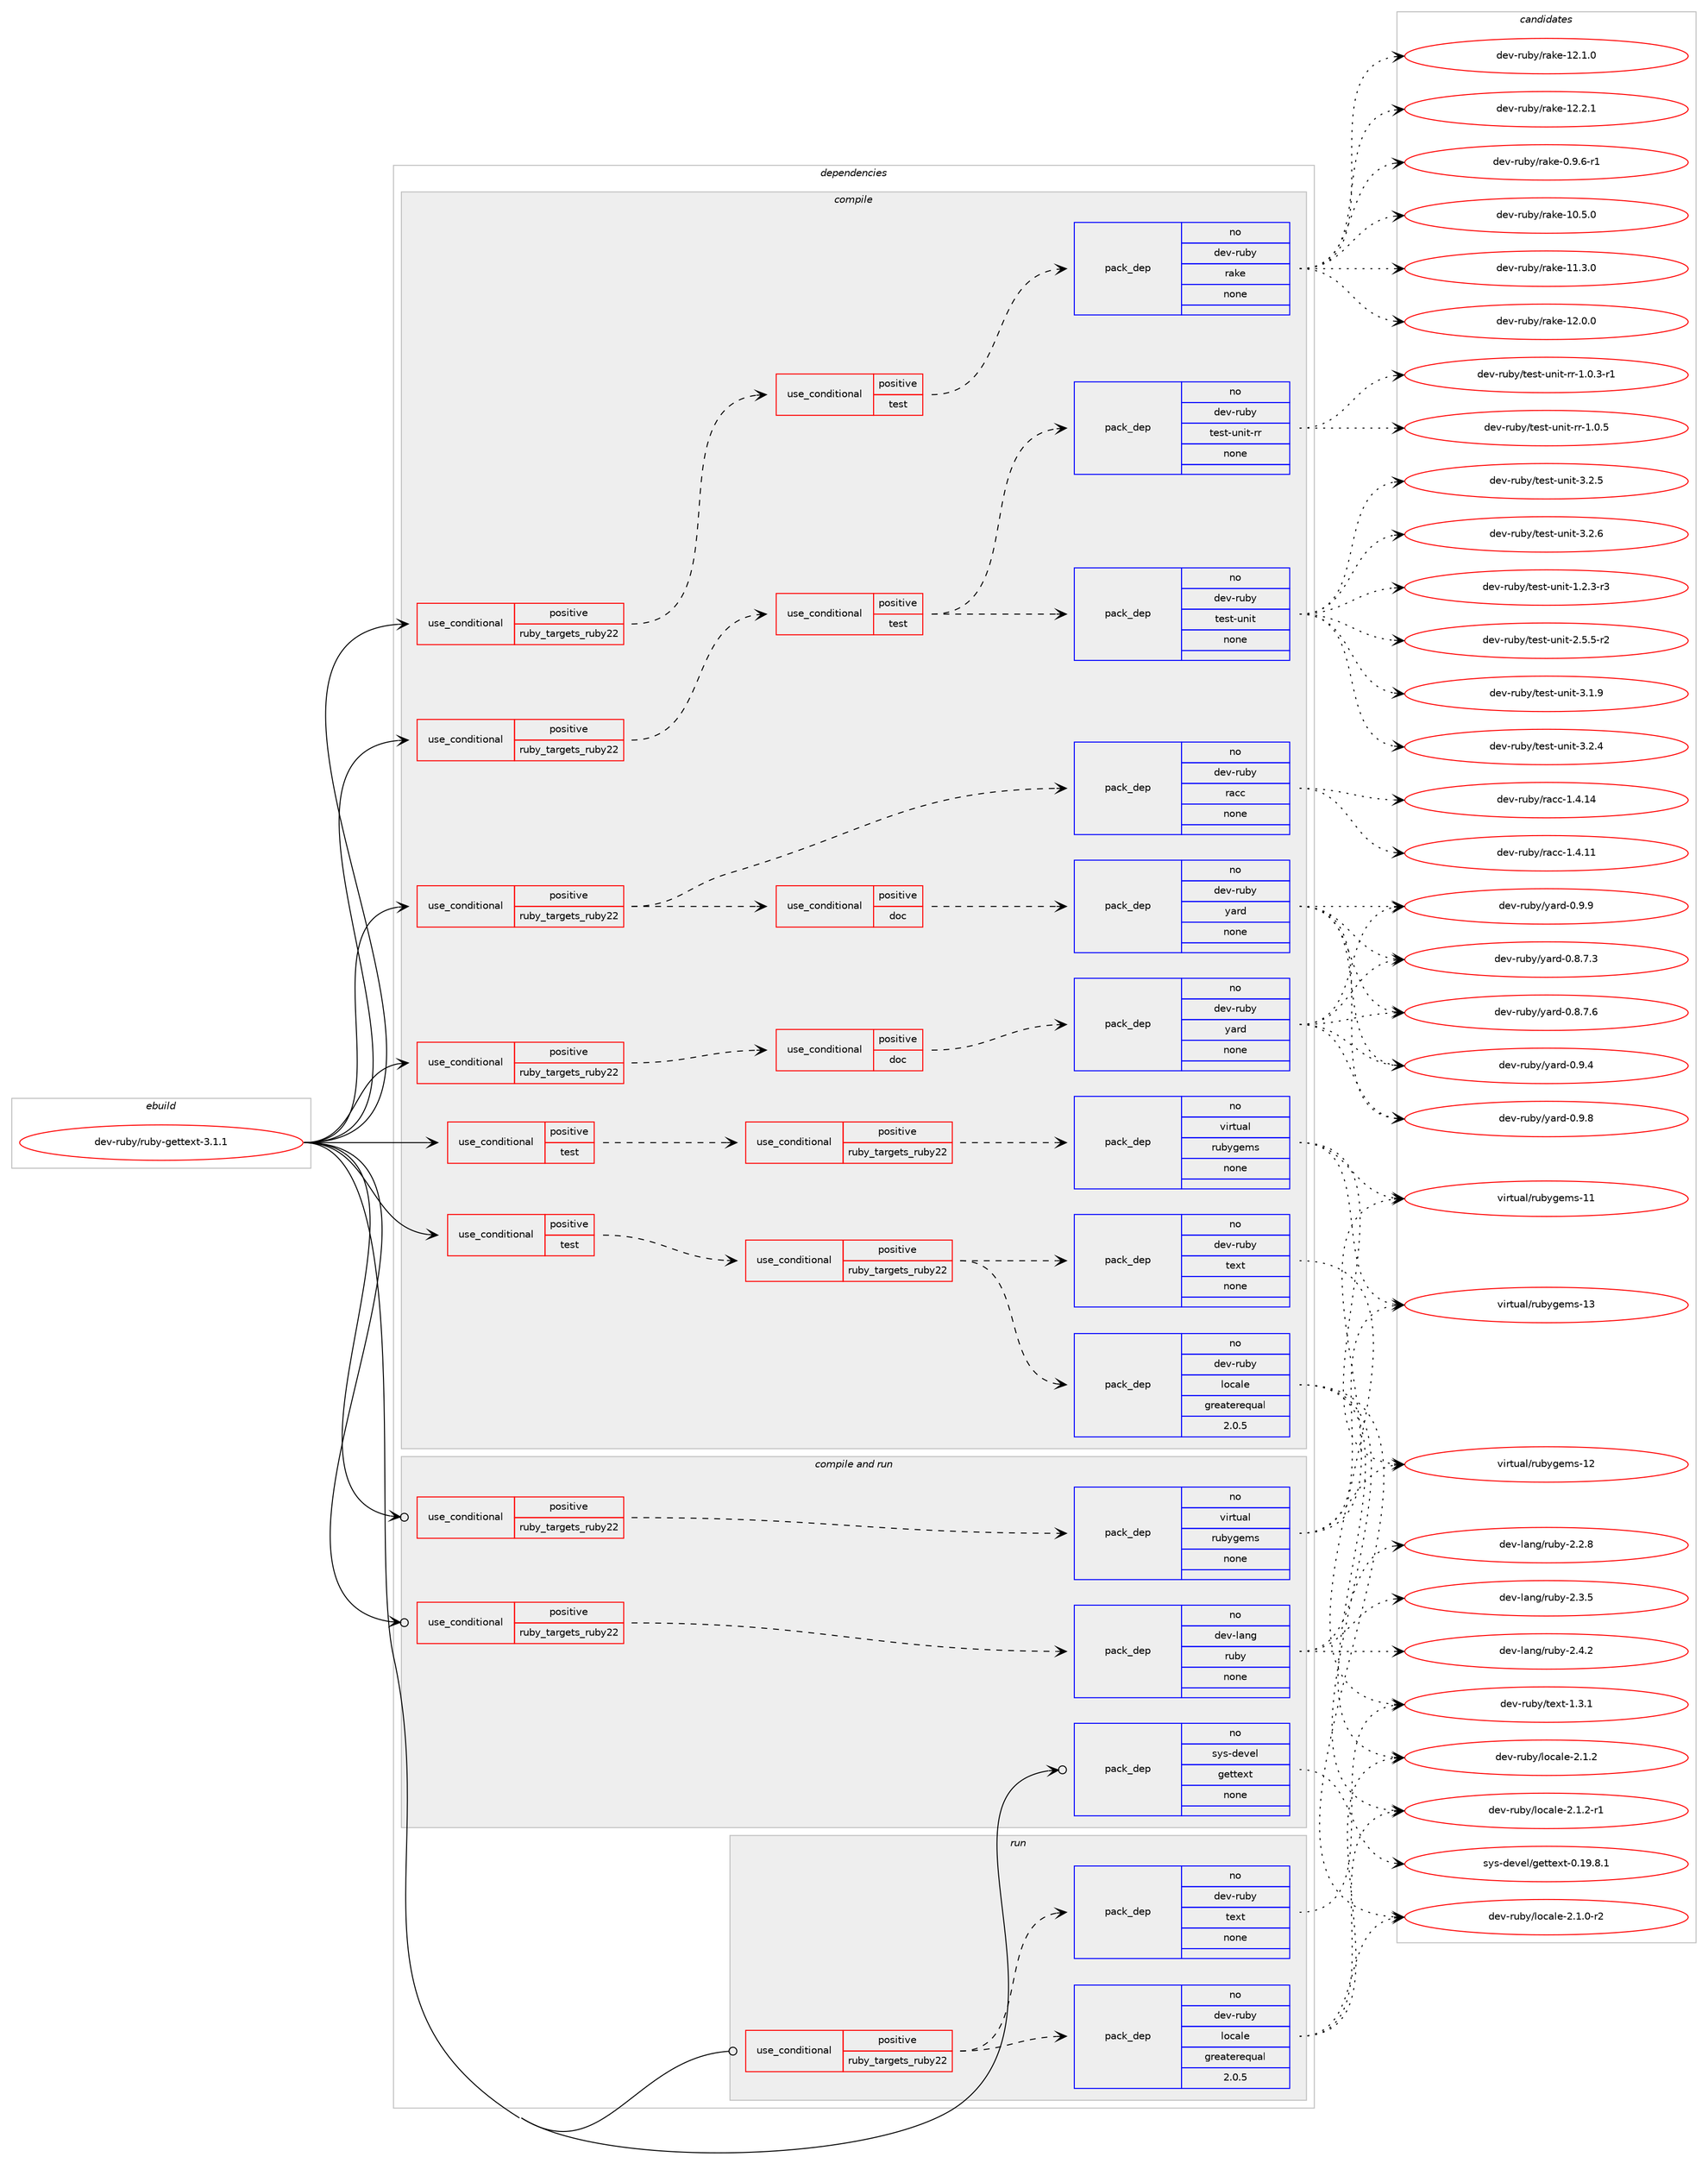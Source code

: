 digraph prolog {

# *************
# Graph options
# *************

newrank=true;
concentrate=true;
compound=true;
graph [rankdir=LR,fontname=Helvetica,fontsize=10,ranksep=1.5];#, ranksep=2.5, nodesep=0.2];
edge  [arrowhead=vee];
node  [fontname=Helvetica,fontsize=10];

# **********
# The ebuild
# **********

subgraph cluster_leftcol {
color=gray;
rank=same;
label=<<i>ebuild</i>>;
id [label="dev-ruby/ruby-gettext-3.1.1", color=red, width=4, href="../dev-ruby/ruby-gettext-3.1.1.svg"];
}

# ****************
# The dependencies
# ****************

subgraph cluster_midcol {
color=gray;
label=<<i>dependencies</i>>;
subgraph cluster_compile {
fillcolor="#eeeeee";
style=filled;
label=<<i>compile</i>>;
subgraph cond70798 {
dependency266116 [label=<<TABLE BORDER="0" CELLBORDER="1" CELLSPACING="0" CELLPADDING="4"><TR><TD ROWSPAN="3" CELLPADDING="10">use_conditional</TD></TR><TR><TD>positive</TD></TR><TR><TD>ruby_targets_ruby22</TD></TR></TABLE>>, shape=none, color=red];
subgraph cond70799 {
dependency266117 [label=<<TABLE BORDER="0" CELLBORDER="1" CELLSPACING="0" CELLPADDING="4"><TR><TD ROWSPAN="3" CELLPADDING="10">use_conditional</TD></TR><TR><TD>positive</TD></TR><TR><TD>doc</TD></TR></TABLE>>, shape=none, color=red];
subgraph pack191204 {
dependency266118 [label=<<TABLE BORDER="0" CELLBORDER="1" CELLSPACING="0" CELLPADDING="4" WIDTH="220"><TR><TD ROWSPAN="6" CELLPADDING="30">pack_dep</TD></TR><TR><TD WIDTH="110">no</TD></TR><TR><TD>dev-ruby</TD></TR><TR><TD>yard</TD></TR><TR><TD>none</TD></TR><TR><TD></TD></TR></TABLE>>, shape=none, color=blue];
}
dependency266117:e -> dependency266118:w [weight=20,style="dashed",arrowhead="vee"];
}
dependency266116:e -> dependency266117:w [weight=20,style="dashed",arrowhead="vee"];
}
id:e -> dependency266116:w [weight=20,style="solid",arrowhead="vee"];
subgraph cond70800 {
dependency266119 [label=<<TABLE BORDER="0" CELLBORDER="1" CELLSPACING="0" CELLPADDING="4"><TR><TD ROWSPAN="3" CELLPADDING="10">use_conditional</TD></TR><TR><TD>positive</TD></TR><TR><TD>ruby_targets_ruby22</TD></TR></TABLE>>, shape=none, color=red];
subgraph cond70801 {
dependency266120 [label=<<TABLE BORDER="0" CELLBORDER="1" CELLSPACING="0" CELLPADDING="4"><TR><TD ROWSPAN="3" CELLPADDING="10">use_conditional</TD></TR><TR><TD>positive</TD></TR><TR><TD>doc</TD></TR></TABLE>>, shape=none, color=red];
subgraph pack191205 {
dependency266121 [label=<<TABLE BORDER="0" CELLBORDER="1" CELLSPACING="0" CELLPADDING="4" WIDTH="220"><TR><TD ROWSPAN="6" CELLPADDING="30">pack_dep</TD></TR><TR><TD WIDTH="110">no</TD></TR><TR><TD>dev-ruby</TD></TR><TR><TD>yard</TD></TR><TR><TD>none</TD></TR><TR><TD></TD></TR></TABLE>>, shape=none, color=blue];
}
dependency266120:e -> dependency266121:w [weight=20,style="dashed",arrowhead="vee"];
}
dependency266119:e -> dependency266120:w [weight=20,style="dashed",arrowhead="vee"];
subgraph pack191206 {
dependency266122 [label=<<TABLE BORDER="0" CELLBORDER="1" CELLSPACING="0" CELLPADDING="4" WIDTH="220"><TR><TD ROWSPAN="6" CELLPADDING="30">pack_dep</TD></TR><TR><TD WIDTH="110">no</TD></TR><TR><TD>dev-ruby</TD></TR><TR><TD>racc</TD></TR><TR><TD>none</TD></TR><TR><TD></TD></TR></TABLE>>, shape=none, color=blue];
}
dependency266119:e -> dependency266122:w [weight=20,style="dashed",arrowhead="vee"];
}
id:e -> dependency266119:w [weight=20,style="solid",arrowhead="vee"];
subgraph cond70802 {
dependency266123 [label=<<TABLE BORDER="0" CELLBORDER="1" CELLSPACING="0" CELLPADDING="4"><TR><TD ROWSPAN="3" CELLPADDING="10">use_conditional</TD></TR><TR><TD>positive</TD></TR><TR><TD>ruby_targets_ruby22</TD></TR></TABLE>>, shape=none, color=red];
subgraph cond70803 {
dependency266124 [label=<<TABLE BORDER="0" CELLBORDER="1" CELLSPACING="0" CELLPADDING="4"><TR><TD ROWSPAN="3" CELLPADDING="10">use_conditional</TD></TR><TR><TD>positive</TD></TR><TR><TD>test</TD></TR></TABLE>>, shape=none, color=red];
subgraph pack191207 {
dependency266125 [label=<<TABLE BORDER="0" CELLBORDER="1" CELLSPACING="0" CELLPADDING="4" WIDTH="220"><TR><TD ROWSPAN="6" CELLPADDING="30">pack_dep</TD></TR><TR><TD WIDTH="110">no</TD></TR><TR><TD>dev-ruby</TD></TR><TR><TD>rake</TD></TR><TR><TD>none</TD></TR><TR><TD></TD></TR></TABLE>>, shape=none, color=blue];
}
dependency266124:e -> dependency266125:w [weight=20,style="dashed",arrowhead="vee"];
}
dependency266123:e -> dependency266124:w [weight=20,style="dashed",arrowhead="vee"];
}
id:e -> dependency266123:w [weight=20,style="solid",arrowhead="vee"];
subgraph cond70804 {
dependency266126 [label=<<TABLE BORDER="0" CELLBORDER="1" CELLSPACING="0" CELLPADDING="4"><TR><TD ROWSPAN="3" CELLPADDING="10">use_conditional</TD></TR><TR><TD>positive</TD></TR><TR><TD>ruby_targets_ruby22</TD></TR></TABLE>>, shape=none, color=red];
subgraph cond70805 {
dependency266127 [label=<<TABLE BORDER="0" CELLBORDER="1" CELLSPACING="0" CELLPADDING="4"><TR><TD ROWSPAN="3" CELLPADDING="10">use_conditional</TD></TR><TR><TD>positive</TD></TR><TR><TD>test</TD></TR></TABLE>>, shape=none, color=red];
subgraph pack191208 {
dependency266128 [label=<<TABLE BORDER="0" CELLBORDER="1" CELLSPACING="0" CELLPADDING="4" WIDTH="220"><TR><TD ROWSPAN="6" CELLPADDING="30">pack_dep</TD></TR><TR><TD WIDTH="110">no</TD></TR><TR><TD>dev-ruby</TD></TR><TR><TD>test-unit</TD></TR><TR><TD>none</TD></TR><TR><TD></TD></TR></TABLE>>, shape=none, color=blue];
}
dependency266127:e -> dependency266128:w [weight=20,style="dashed",arrowhead="vee"];
subgraph pack191209 {
dependency266129 [label=<<TABLE BORDER="0" CELLBORDER="1" CELLSPACING="0" CELLPADDING="4" WIDTH="220"><TR><TD ROWSPAN="6" CELLPADDING="30">pack_dep</TD></TR><TR><TD WIDTH="110">no</TD></TR><TR><TD>dev-ruby</TD></TR><TR><TD>test-unit-rr</TD></TR><TR><TD>none</TD></TR><TR><TD></TD></TR></TABLE>>, shape=none, color=blue];
}
dependency266127:e -> dependency266129:w [weight=20,style="dashed",arrowhead="vee"];
}
dependency266126:e -> dependency266127:w [weight=20,style="dashed",arrowhead="vee"];
}
id:e -> dependency266126:w [weight=20,style="solid",arrowhead="vee"];
subgraph cond70806 {
dependency266130 [label=<<TABLE BORDER="0" CELLBORDER="1" CELLSPACING="0" CELLPADDING="4"><TR><TD ROWSPAN="3" CELLPADDING="10">use_conditional</TD></TR><TR><TD>positive</TD></TR><TR><TD>test</TD></TR></TABLE>>, shape=none, color=red];
subgraph cond70807 {
dependency266131 [label=<<TABLE BORDER="0" CELLBORDER="1" CELLSPACING="0" CELLPADDING="4"><TR><TD ROWSPAN="3" CELLPADDING="10">use_conditional</TD></TR><TR><TD>positive</TD></TR><TR><TD>ruby_targets_ruby22</TD></TR></TABLE>>, shape=none, color=red];
subgraph pack191210 {
dependency266132 [label=<<TABLE BORDER="0" CELLBORDER="1" CELLSPACING="0" CELLPADDING="4" WIDTH="220"><TR><TD ROWSPAN="6" CELLPADDING="30">pack_dep</TD></TR><TR><TD WIDTH="110">no</TD></TR><TR><TD>dev-ruby</TD></TR><TR><TD>locale</TD></TR><TR><TD>greaterequal</TD></TR><TR><TD>2.0.5</TD></TR></TABLE>>, shape=none, color=blue];
}
dependency266131:e -> dependency266132:w [weight=20,style="dashed",arrowhead="vee"];
subgraph pack191211 {
dependency266133 [label=<<TABLE BORDER="0" CELLBORDER="1" CELLSPACING="0" CELLPADDING="4" WIDTH="220"><TR><TD ROWSPAN="6" CELLPADDING="30">pack_dep</TD></TR><TR><TD WIDTH="110">no</TD></TR><TR><TD>dev-ruby</TD></TR><TR><TD>text</TD></TR><TR><TD>none</TD></TR><TR><TD></TD></TR></TABLE>>, shape=none, color=blue];
}
dependency266131:e -> dependency266133:w [weight=20,style="dashed",arrowhead="vee"];
}
dependency266130:e -> dependency266131:w [weight=20,style="dashed",arrowhead="vee"];
}
id:e -> dependency266130:w [weight=20,style="solid",arrowhead="vee"];
subgraph cond70808 {
dependency266134 [label=<<TABLE BORDER="0" CELLBORDER="1" CELLSPACING="0" CELLPADDING="4"><TR><TD ROWSPAN="3" CELLPADDING="10">use_conditional</TD></TR><TR><TD>positive</TD></TR><TR><TD>test</TD></TR></TABLE>>, shape=none, color=red];
subgraph cond70809 {
dependency266135 [label=<<TABLE BORDER="0" CELLBORDER="1" CELLSPACING="0" CELLPADDING="4"><TR><TD ROWSPAN="3" CELLPADDING="10">use_conditional</TD></TR><TR><TD>positive</TD></TR><TR><TD>ruby_targets_ruby22</TD></TR></TABLE>>, shape=none, color=red];
subgraph pack191212 {
dependency266136 [label=<<TABLE BORDER="0" CELLBORDER="1" CELLSPACING="0" CELLPADDING="4" WIDTH="220"><TR><TD ROWSPAN="6" CELLPADDING="30">pack_dep</TD></TR><TR><TD WIDTH="110">no</TD></TR><TR><TD>virtual</TD></TR><TR><TD>rubygems</TD></TR><TR><TD>none</TD></TR><TR><TD></TD></TR></TABLE>>, shape=none, color=blue];
}
dependency266135:e -> dependency266136:w [weight=20,style="dashed",arrowhead="vee"];
}
dependency266134:e -> dependency266135:w [weight=20,style="dashed",arrowhead="vee"];
}
id:e -> dependency266134:w [weight=20,style="solid",arrowhead="vee"];
}
subgraph cluster_compileandrun {
fillcolor="#eeeeee";
style=filled;
label=<<i>compile and run</i>>;
subgraph cond70810 {
dependency266137 [label=<<TABLE BORDER="0" CELLBORDER="1" CELLSPACING="0" CELLPADDING="4"><TR><TD ROWSPAN="3" CELLPADDING="10">use_conditional</TD></TR><TR><TD>positive</TD></TR><TR><TD>ruby_targets_ruby22</TD></TR></TABLE>>, shape=none, color=red];
subgraph pack191213 {
dependency266138 [label=<<TABLE BORDER="0" CELLBORDER="1" CELLSPACING="0" CELLPADDING="4" WIDTH="220"><TR><TD ROWSPAN="6" CELLPADDING="30">pack_dep</TD></TR><TR><TD WIDTH="110">no</TD></TR><TR><TD>dev-lang</TD></TR><TR><TD>ruby</TD></TR><TR><TD>none</TD></TR><TR><TD></TD></TR></TABLE>>, shape=none, color=blue];
}
dependency266137:e -> dependency266138:w [weight=20,style="dashed",arrowhead="vee"];
}
id:e -> dependency266137:w [weight=20,style="solid",arrowhead="odotvee"];
subgraph cond70811 {
dependency266139 [label=<<TABLE BORDER="0" CELLBORDER="1" CELLSPACING="0" CELLPADDING="4"><TR><TD ROWSPAN="3" CELLPADDING="10">use_conditional</TD></TR><TR><TD>positive</TD></TR><TR><TD>ruby_targets_ruby22</TD></TR></TABLE>>, shape=none, color=red];
subgraph pack191214 {
dependency266140 [label=<<TABLE BORDER="0" CELLBORDER="1" CELLSPACING="0" CELLPADDING="4" WIDTH="220"><TR><TD ROWSPAN="6" CELLPADDING="30">pack_dep</TD></TR><TR><TD WIDTH="110">no</TD></TR><TR><TD>virtual</TD></TR><TR><TD>rubygems</TD></TR><TR><TD>none</TD></TR><TR><TD></TD></TR></TABLE>>, shape=none, color=blue];
}
dependency266139:e -> dependency266140:w [weight=20,style="dashed",arrowhead="vee"];
}
id:e -> dependency266139:w [weight=20,style="solid",arrowhead="odotvee"];
subgraph pack191215 {
dependency266141 [label=<<TABLE BORDER="0" CELLBORDER="1" CELLSPACING="0" CELLPADDING="4" WIDTH="220"><TR><TD ROWSPAN="6" CELLPADDING="30">pack_dep</TD></TR><TR><TD WIDTH="110">no</TD></TR><TR><TD>sys-devel</TD></TR><TR><TD>gettext</TD></TR><TR><TD>none</TD></TR><TR><TD></TD></TR></TABLE>>, shape=none, color=blue];
}
id:e -> dependency266141:w [weight=20,style="solid",arrowhead="odotvee"];
}
subgraph cluster_run {
fillcolor="#eeeeee";
style=filled;
label=<<i>run</i>>;
subgraph cond70812 {
dependency266142 [label=<<TABLE BORDER="0" CELLBORDER="1" CELLSPACING="0" CELLPADDING="4"><TR><TD ROWSPAN="3" CELLPADDING="10">use_conditional</TD></TR><TR><TD>positive</TD></TR><TR><TD>ruby_targets_ruby22</TD></TR></TABLE>>, shape=none, color=red];
subgraph pack191216 {
dependency266143 [label=<<TABLE BORDER="0" CELLBORDER="1" CELLSPACING="0" CELLPADDING="4" WIDTH="220"><TR><TD ROWSPAN="6" CELLPADDING="30">pack_dep</TD></TR><TR><TD WIDTH="110">no</TD></TR><TR><TD>dev-ruby</TD></TR><TR><TD>locale</TD></TR><TR><TD>greaterequal</TD></TR><TR><TD>2.0.5</TD></TR></TABLE>>, shape=none, color=blue];
}
dependency266142:e -> dependency266143:w [weight=20,style="dashed",arrowhead="vee"];
subgraph pack191217 {
dependency266144 [label=<<TABLE BORDER="0" CELLBORDER="1" CELLSPACING="0" CELLPADDING="4" WIDTH="220"><TR><TD ROWSPAN="6" CELLPADDING="30">pack_dep</TD></TR><TR><TD WIDTH="110">no</TD></TR><TR><TD>dev-ruby</TD></TR><TR><TD>text</TD></TR><TR><TD>none</TD></TR><TR><TD></TD></TR></TABLE>>, shape=none, color=blue];
}
dependency266142:e -> dependency266144:w [weight=20,style="dashed",arrowhead="vee"];
}
id:e -> dependency266142:w [weight=20,style="solid",arrowhead="odot"];
}
}

# **************
# The candidates
# **************

subgraph cluster_choices {
rank=same;
color=gray;
label=<<i>candidates</i>>;

subgraph choice191204 {
color=black;
nodesep=1;
choice100101118451141179812147121971141004548465646554651 [label="dev-ruby/yard-0.8.7.3", color=red, width=4,href="../dev-ruby/yard-0.8.7.3.svg"];
choice100101118451141179812147121971141004548465646554654 [label="dev-ruby/yard-0.8.7.6", color=red, width=4,href="../dev-ruby/yard-0.8.7.6.svg"];
choice10010111845114117981214712197114100454846574652 [label="dev-ruby/yard-0.9.4", color=red, width=4,href="../dev-ruby/yard-0.9.4.svg"];
choice10010111845114117981214712197114100454846574656 [label="dev-ruby/yard-0.9.8", color=red, width=4,href="../dev-ruby/yard-0.9.8.svg"];
choice10010111845114117981214712197114100454846574657 [label="dev-ruby/yard-0.9.9", color=red, width=4,href="../dev-ruby/yard-0.9.9.svg"];
dependency266118:e -> choice100101118451141179812147121971141004548465646554651:w [style=dotted,weight="100"];
dependency266118:e -> choice100101118451141179812147121971141004548465646554654:w [style=dotted,weight="100"];
dependency266118:e -> choice10010111845114117981214712197114100454846574652:w [style=dotted,weight="100"];
dependency266118:e -> choice10010111845114117981214712197114100454846574656:w [style=dotted,weight="100"];
dependency266118:e -> choice10010111845114117981214712197114100454846574657:w [style=dotted,weight="100"];
}
subgraph choice191205 {
color=black;
nodesep=1;
choice100101118451141179812147121971141004548465646554651 [label="dev-ruby/yard-0.8.7.3", color=red, width=4,href="../dev-ruby/yard-0.8.7.3.svg"];
choice100101118451141179812147121971141004548465646554654 [label="dev-ruby/yard-0.8.7.6", color=red, width=4,href="../dev-ruby/yard-0.8.7.6.svg"];
choice10010111845114117981214712197114100454846574652 [label="dev-ruby/yard-0.9.4", color=red, width=4,href="../dev-ruby/yard-0.9.4.svg"];
choice10010111845114117981214712197114100454846574656 [label="dev-ruby/yard-0.9.8", color=red, width=4,href="../dev-ruby/yard-0.9.8.svg"];
choice10010111845114117981214712197114100454846574657 [label="dev-ruby/yard-0.9.9", color=red, width=4,href="../dev-ruby/yard-0.9.9.svg"];
dependency266121:e -> choice100101118451141179812147121971141004548465646554651:w [style=dotted,weight="100"];
dependency266121:e -> choice100101118451141179812147121971141004548465646554654:w [style=dotted,weight="100"];
dependency266121:e -> choice10010111845114117981214712197114100454846574652:w [style=dotted,weight="100"];
dependency266121:e -> choice10010111845114117981214712197114100454846574656:w [style=dotted,weight="100"];
dependency266121:e -> choice10010111845114117981214712197114100454846574657:w [style=dotted,weight="100"];
}
subgraph choice191206 {
color=black;
nodesep=1;
choice10010111845114117981214711497999945494652464949 [label="dev-ruby/racc-1.4.11", color=red, width=4,href="../dev-ruby/racc-1.4.11.svg"];
choice10010111845114117981214711497999945494652464952 [label="dev-ruby/racc-1.4.14", color=red, width=4,href="../dev-ruby/racc-1.4.14.svg"];
dependency266122:e -> choice10010111845114117981214711497999945494652464949:w [style=dotted,weight="100"];
dependency266122:e -> choice10010111845114117981214711497999945494652464952:w [style=dotted,weight="100"];
}
subgraph choice191207 {
color=black;
nodesep=1;
choice100101118451141179812147114971071014548465746544511449 [label="dev-ruby/rake-0.9.6-r1", color=red, width=4,href="../dev-ruby/rake-0.9.6-r1.svg"];
choice1001011184511411798121471149710710145494846534648 [label="dev-ruby/rake-10.5.0", color=red, width=4,href="../dev-ruby/rake-10.5.0.svg"];
choice1001011184511411798121471149710710145494946514648 [label="dev-ruby/rake-11.3.0", color=red, width=4,href="../dev-ruby/rake-11.3.0.svg"];
choice1001011184511411798121471149710710145495046484648 [label="dev-ruby/rake-12.0.0", color=red, width=4,href="../dev-ruby/rake-12.0.0.svg"];
choice1001011184511411798121471149710710145495046494648 [label="dev-ruby/rake-12.1.0", color=red, width=4,href="../dev-ruby/rake-12.1.0.svg"];
choice1001011184511411798121471149710710145495046504649 [label="dev-ruby/rake-12.2.1", color=red, width=4,href="../dev-ruby/rake-12.2.1.svg"];
dependency266125:e -> choice100101118451141179812147114971071014548465746544511449:w [style=dotted,weight="100"];
dependency266125:e -> choice1001011184511411798121471149710710145494846534648:w [style=dotted,weight="100"];
dependency266125:e -> choice1001011184511411798121471149710710145494946514648:w [style=dotted,weight="100"];
dependency266125:e -> choice1001011184511411798121471149710710145495046484648:w [style=dotted,weight="100"];
dependency266125:e -> choice1001011184511411798121471149710710145495046494648:w [style=dotted,weight="100"];
dependency266125:e -> choice1001011184511411798121471149710710145495046504649:w [style=dotted,weight="100"];
}
subgraph choice191208 {
color=black;
nodesep=1;
choice100101118451141179812147116101115116451171101051164549465046514511451 [label="dev-ruby/test-unit-1.2.3-r3", color=red, width=4,href="../dev-ruby/test-unit-1.2.3-r3.svg"];
choice100101118451141179812147116101115116451171101051164550465346534511450 [label="dev-ruby/test-unit-2.5.5-r2", color=red, width=4,href="../dev-ruby/test-unit-2.5.5-r2.svg"];
choice10010111845114117981214711610111511645117110105116455146494657 [label="dev-ruby/test-unit-3.1.9", color=red, width=4,href="../dev-ruby/test-unit-3.1.9.svg"];
choice10010111845114117981214711610111511645117110105116455146504652 [label="dev-ruby/test-unit-3.2.4", color=red, width=4,href="../dev-ruby/test-unit-3.2.4.svg"];
choice10010111845114117981214711610111511645117110105116455146504653 [label="dev-ruby/test-unit-3.2.5", color=red, width=4,href="../dev-ruby/test-unit-3.2.5.svg"];
choice10010111845114117981214711610111511645117110105116455146504654 [label="dev-ruby/test-unit-3.2.6", color=red, width=4,href="../dev-ruby/test-unit-3.2.6.svg"];
dependency266128:e -> choice100101118451141179812147116101115116451171101051164549465046514511451:w [style=dotted,weight="100"];
dependency266128:e -> choice100101118451141179812147116101115116451171101051164550465346534511450:w [style=dotted,weight="100"];
dependency266128:e -> choice10010111845114117981214711610111511645117110105116455146494657:w [style=dotted,weight="100"];
dependency266128:e -> choice10010111845114117981214711610111511645117110105116455146504652:w [style=dotted,weight="100"];
dependency266128:e -> choice10010111845114117981214711610111511645117110105116455146504653:w [style=dotted,weight="100"];
dependency266128:e -> choice10010111845114117981214711610111511645117110105116455146504654:w [style=dotted,weight="100"];
}
subgraph choice191209 {
color=black;
nodesep=1;
choice10010111845114117981214711610111511645117110105116451141144549464846514511449 [label="dev-ruby/test-unit-rr-1.0.3-r1", color=red, width=4,href="../dev-ruby/test-unit-rr-1.0.3-r1.svg"];
choice1001011184511411798121471161011151164511711010511645114114454946484653 [label="dev-ruby/test-unit-rr-1.0.5", color=red, width=4,href="../dev-ruby/test-unit-rr-1.0.5.svg"];
dependency266129:e -> choice10010111845114117981214711610111511645117110105116451141144549464846514511449:w [style=dotted,weight="100"];
dependency266129:e -> choice1001011184511411798121471161011151164511711010511645114114454946484653:w [style=dotted,weight="100"];
}
subgraph choice191210 {
color=black;
nodesep=1;
choice10010111845114117981214710811199971081014550464946484511450 [label="dev-ruby/locale-2.1.0-r2", color=red, width=4,href="../dev-ruby/locale-2.1.0-r2.svg"];
choice1001011184511411798121471081119997108101455046494650 [label="dev-ruby/locale-2.1.2", color=red, width=4,href="../dev-ruby/locale-2.1.2.svg"];
choice10010111845114117981214710811199971081014550464946504511449 [label="dev-ruby/locale-2.1.2-r1", color=red, width=4,href="../dev-ruby/locale-2.1.2-r1.svg"];
dependency266132:e -> choice10010111845114117981214710811199971081014550464946484511450:w [style=dotted,weight="100"];
dependency266132:e -> choice1001011184511411798121471081119997108101455046494650:w [style=dotted,weight="100"];
dependency266132:e -> choice10010111845114117981214710811199971081014550464946504511449:w [style=dotted,weight="100"];
}
subgraph choice191211 {
color=black;
nodesep=1;
choice100101118451141179812147116101120116454946514649 [label="dev-ruby/text-1.3.1", color=red, width=4,href="../dev-ruby/text-1.3.1.svg"];
dependency266133:e -> choice100101118451141179812147116101120116454946514649:w [style=dotted,weight="100"];
}
subgraph choice191212 {
color=black;
nodesep=1;
choice118105114116117971084711411798121103101109115454949 [label="virtual/rubygems-11", color=red, width=4,href="../virtual/rubygems-11.svg"];
choice118105114116117971084711411798121103101109115454950 [label="virtual/rubygems-12", color=red, width=4,href="../virtual/rubygems-12.svg"];
choice118105114116117971084711411798121103101109115454951 [label="virtual/rubygems-13", color=red, width=4,href="../virtual/rubygems-13.svg"];
dependency266136:e -> choice118105114116117971084711411798121103101109115454949:w [style=dotted,weight="100"];
dependency266136:e -> choice118105114116117971084711411798121103101109115454950:w [style=dotted,weight="100"];
dependency266136:e -> choice118105114116117971084711411798121103101109115454951:w [style=dotted,weight="100"];
}
subgraph choice191213 {
color=black;
nodesep=1;
choice10010111845108971101034711411798121455046504656 [label="dev-lang/ruby-2.2.8", color=red, width=4,href="../dev-lang/ruby-2.2.8.svg"];
choice10010111845108971101034711411798121455046514653 [label="dev-lang/ruby-2.3.5", color=red, width=4,href="../dev-lang/ruby-2.3.5.svg"];
choice10010111845108971101034711411798121455046524650 [label="dev-lang/ruby-2.4.2", color=red, width=4,href="../dev-lang/ruby-2.4.2.svg"];
dependency266138:e -> choice10010111845108971101034711411798121455046504656:w [style=dotted,weight="100"];
dependency266138:e -> choice10010111845108971101034711411798121455046514653:w [style=dotted,weight="100"];
dependency266138:e -> choice10010111845108971101034711411798121455046524650:w [style=dotted,weight="100"];
}
subgraph choice191214 {
color=black;
nodesep=1;
choice118105114116117971084711411798121103101109115454949 [label="virtual/rubygems-11", color=red, width=4,href="../virtual/rubygems-11.svg"];
choice118105114116117971084711411798121103101109115454950 [label="virtual/rubygems-12", color=red, width=4,href="../virtual/rubygems-12.svg"];
choice118105114116117971084711411798121103101109115454951 [label="virtual/rubygems-13", color=red, width=4,href="../virtual/rubygems-13.svg"];
dependency266140:e -> choice118105114116117971084711411798121103101109115454949:w [style=dotted,weight="100"];
dependency266140:e -> choice118105114116117971084711411798121103101109115454950:w [style=dotted,weight="100"];
dependency266140:e -> choice118105114116117971084711411798121103101109115454951:w [style=dotted,weight="100"];
}
subgraph choice191215 {
color=black;
nodesep=1;
choice1151211154510010111810110847103101116116101120116454846495746564649 [label="sys-devel/gettext-0.19.8.1", color=red, width=4,href="../sys-devel/gettext-0.19.8.1.svg"];
dependency266141:e -> choice1151211154510010111810110847103101116116101120116454846495746564649:w [style=dotted,weight="100"];
}
subgraph choice191216 {
color=black;
nodesep=1;
choice10010111845114117981214710811199971081014550464946484511450 [label="dev-ruby/locale-2.1.0-r2", color=red, width=4,href="../dev-ruby/locale-2.1.0-r2.svg"];
choice1001011184511411798121471081119997108101455046494650 [label="dev-ruby/locale-2.1.2", color=red, width=4,href="../dev-ruby/locale-2.1.2.svg"];
choice10010111845114117981214710811199971081014550464946504511449 [label="dev-ruby/locale-2.1.2-r1", color=red, width=4,href="../dev-ruby/locale-2.1.2-r1.svg"];
dependency266143:e -> choice10010111845114117981214710811199971081014550464946484511450:w [style=dotted,weight="100"];
dependency266143:e -> choice1001011184511411798121471081119997108101455046494650:w [style=dotted,weight="100"];
dependency266143:e -> choice10010111845114117981214710811199971081014550464946504511449:w [style=dotted,weight="100"];
}
subgraph choice191217 {
color=black;
nodesep=1;
choice100101118451141179812147116101120116454946514649 [label="dev-ruby/text-1.3.1", color=red, width=4,href="../dev-ruby/text-1.3.1.svg"];
dependency266144:e -> choice100101118451141179812147116101120116454946514649:w [style=dotted,weight="100"];
}
}

}
